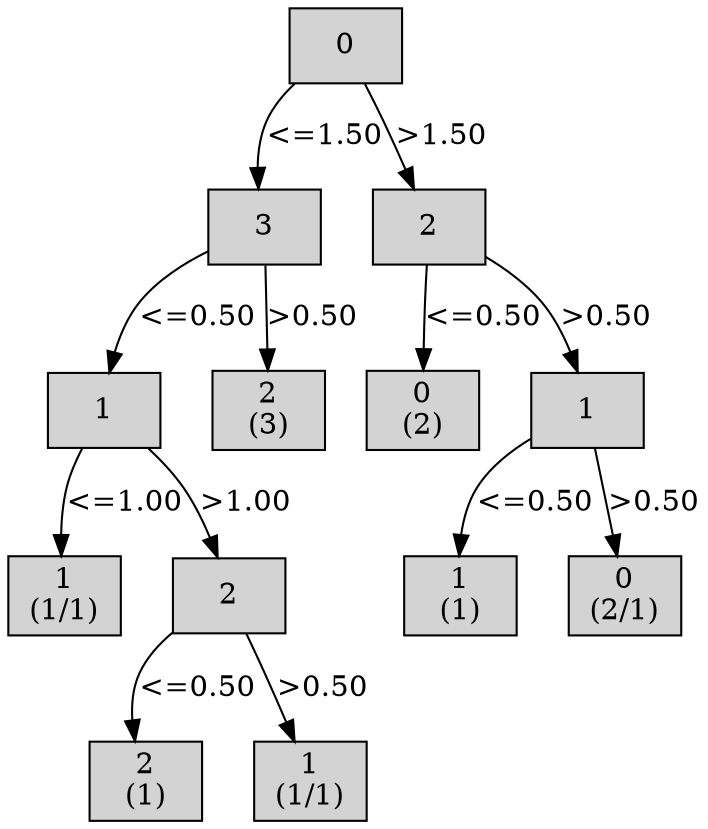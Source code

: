 digraph ID3_Tree {
"0" [shape=box, style=filled, label="0
", weight=1]
"1" [shape=box, style=filled, label="3
", weight=2]
0 -> 1 [ label = "<=1.50"];
"2" [shape=box, style=filled, label="1
", weight=3]
1 -> 2 [ label = "<=0.50"];
"3" [shape=box, style=filled, label="1
(1/1)
", weight=4]
2 -> 3 [ label = "<=1.00"];
"4" [shape=box, style=filled, label="2
", weight=4]
2 -> 4 [ label = ">1.00"];
"5" [shape=box, style=filled, label="2
(1)
", weight=5]
4 -> 5 [ label = "<=0.50"];
"6" [shape=box, style=filled, label="1
(1/1)
", weight=5]
4 -> 6 [ label = ">0.50"];
"7" [shape=box, style=filled, label="2
(3)
", weight=3]
1 -> 7 [ label = ">0.50"];
"8" [shape=box, style=filled, label="2
", weight=2]
0 -> 8 [ label = ">1.50"];
"9" [shape=box, style=filled, label="0
(2)
", weight=3]
8 -> 9 [ label = "<=0.50"];
"10" [shape=box, style=filled, label="1
", weight=3]
8 -> 10 [ label = ">0.50"];
"11" [shape=box, style=filled, label="1
(1)
", weight=4]
10 -> 11 [ label = "<=0.50"];
"12" [shape=box, style=filled, label="0
(2/1)
", weight=4]
10 -> 12 [ label = ">0.50"];
{rank=same; 0;};
{rank=same; 1;8;};
{rank=same; 2;7;9;10;};
{rank=same; 3;4;11;12;};
{rank=same; 5;6;};
}